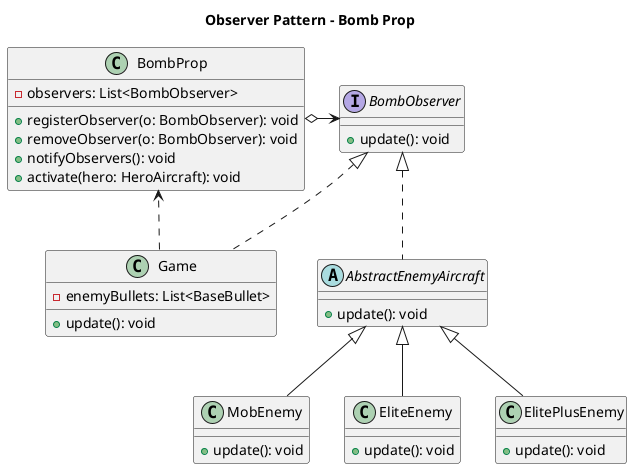 @startuml
title "Observer Pattern - Bomb Prop"

class BombProp {
    - observers: List<BombObserver>
    + registerObserver(o: BombObserver): void
    + removeObserver(o: BombObserver): void
    + notifyObservers(): void
    + activate(hero: HeroAircraft): void
}

interface BombObserver {
    + update(): void
}

abstract class AbstractEnemyAircraft {
    + update(): void
}
class MobEnemy {
 + update(): void
}
class EliteEnemy {
 + update(): void
}
class ElitePlusEnemy {
 + update(): void
}

class Game {
    - enemyBullets: List<BaseBullet>
    + update(): void
}

BombProp o->  BombObserver
Game ..> BombProp
BombObserver <|.. AbstractEnemyAircraft
BombObserver <|.. Game

AbstractEnemyAircraft <|-- MobEnemy
AbstractEnemyAircraft <|-- EliteEnemy
AbstractEnemyAircraft <|-- ElitePlusEnemy

@enduml